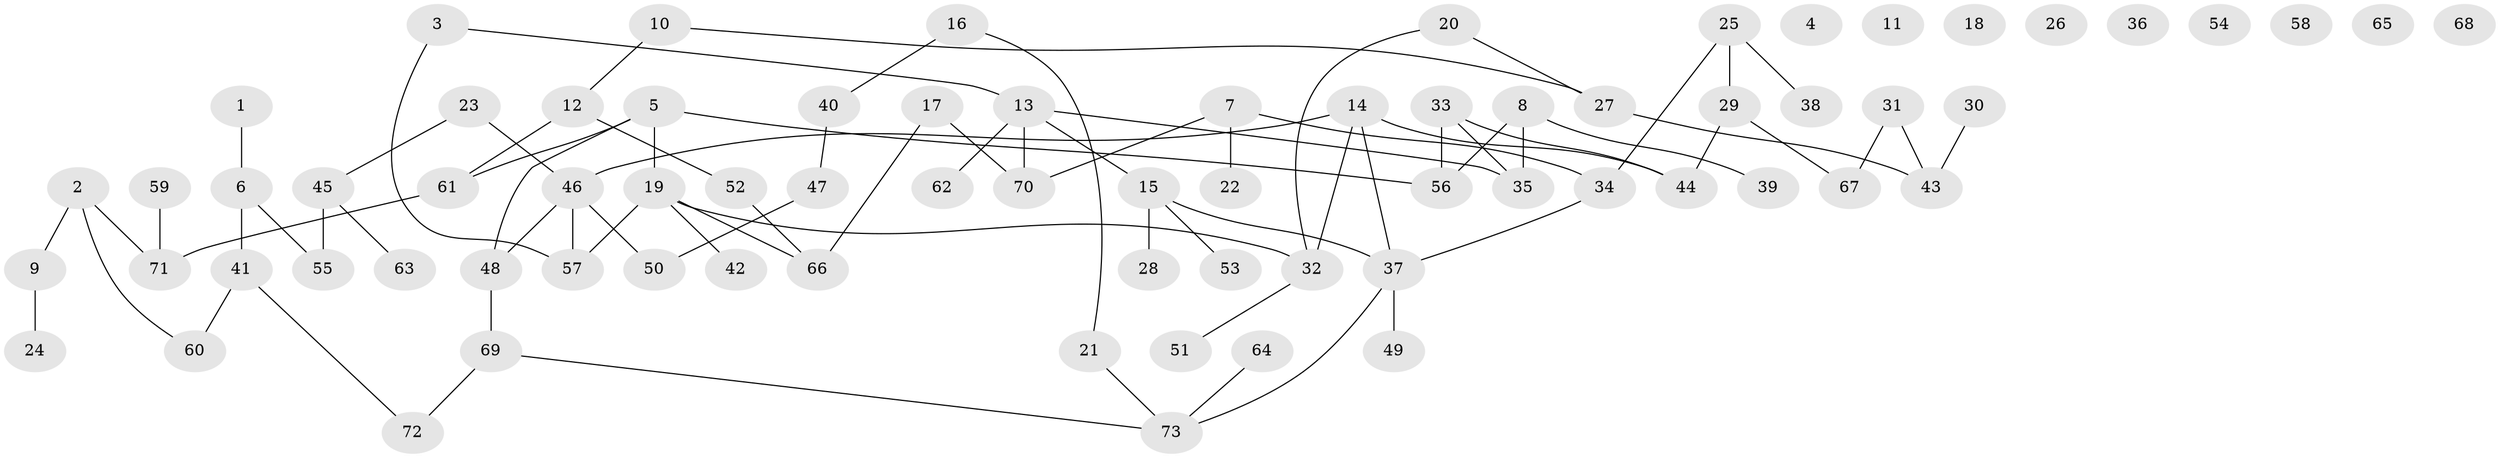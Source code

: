 // Generated by graph-tools (version 1.1) at 2025/12/03/09/25 04:12:53]
// undirected, 73 vertices, 79 edges
graph export_dot {
graph [start="1"]
  node [color=gray90,style=filled];
  1;
  2;
  3;
  4;
  5;
  6;
  7;
  8;
  9;
  10;
  11;
  12;
  13;
  14;
  15;
  16;
  17;
  18;
  19;
  20;
  21;
  22;
  23;
  24;
  25;
  26;
  27;
  28;
  29;
  30;
  31;
  32;
  33;
  34;
  35;
  36;
  37;
  38;
  39;
  40;
  41;
  42;
  43;
  44;
  45;
  46;
  47;
  48;
  49;
  50;
  51;
  52;
  53;
  54;
  55;
  56;
  57;
  58;
  59;
  60;
  61;
  62;
  63;
  64;
  65;
  66;
  67;
  68;
  69;
  70;
  71;
  72;
  73;
  1 -- 6;
  2 -- 9;
  2 -- 60;
  2 -- 71;
  3 -- 13;
  3 -- 57;
  5 -- 19;
  5 -- 48;
  5 -- 56;
  5 -- 61;
  6 -- 41;
  6 -- 55;
  7 -- 22;
  7 -- 34;
  7 -- 70;
  8 -- 35;
  8 -- 39;
  8 -- 56;
  9 -- 24;
  10 -- 12;
  10 -- 27;
  12 -- 52;
  12 -- 61;
  13 -- 15;
  13 -- 35;
  13 -- 62;
  13 -- 70;
  14 -- 32;
  14 -- 37;
  14 -- 44;
  14 -- 46;
  15 -- 28;
  15 -- 37;
  15 -- 53;
  16 -- 21;
  16 -- 40;
  17 -- 66;
  17 -- 70;
  19 -- 32;
  19 -- 42;
  19 -- 57;
  19 -- 66;
  20 -- 27;
  20 -- 32;
  21 -- 73;
  23 -- 45;
  23 -- 46;
  25 -- 29;
  25 -- 34;
  25 -- 38;
  27 -- 43;
  29 -- 44;
  29 -- 67;
  30 -- 43;
  31 -- 43;
  31 -- 67;
  32 -- 51;
  33 -- 35;
  33 -- 44;
  33 -- 56;
  34 -- 37;
  37 -- 49;
  37 -- 73;
  40 -- 47;
  41 -- 60;
  41 -- 72;
  45 -- 55;
  45 -- 63;
  46 -- 48;
  46 -- 50;
  46 -- 57;
  47 -- 50;
  48 -- 69;
  52 -- 66;
  59 -- 71;
  61 -- 71;
  64 -- 73;
  69 -- 72;
  69 -- 73;
}
